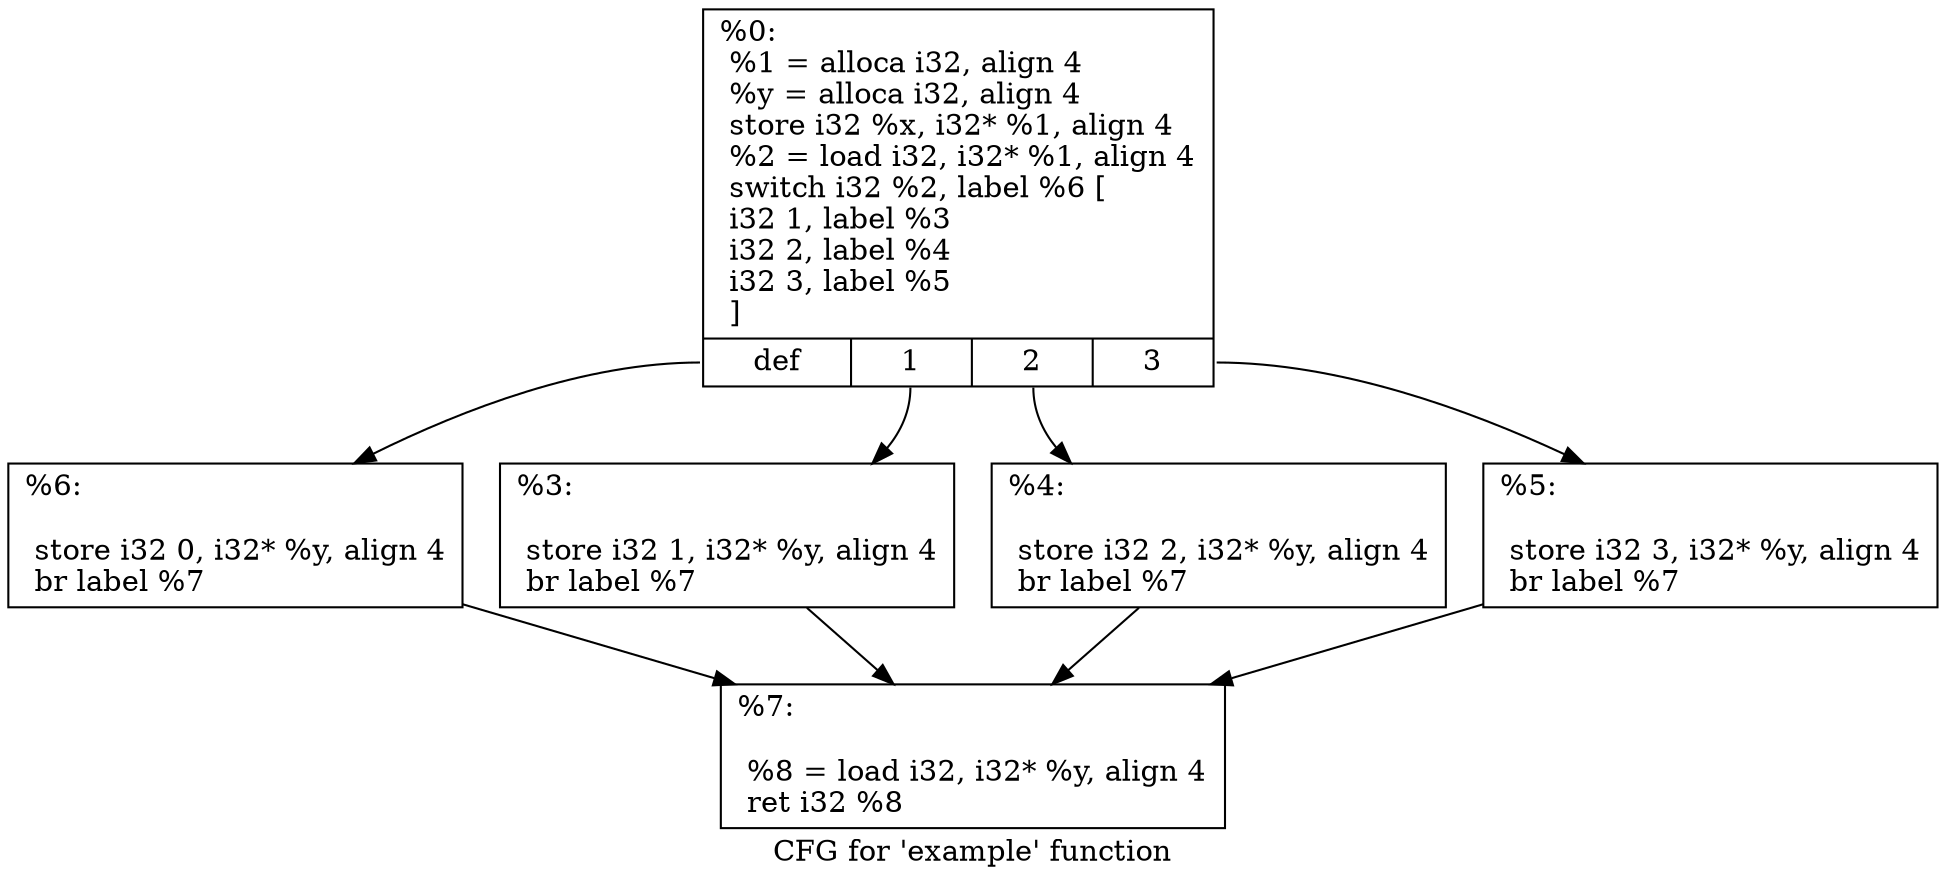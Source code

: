 digraph "CFG for 'example' function" {
	label="CFG for 'example' function";

	Node0x1bc8ac0 [shape=record,label="{%0:\l  %1 = alloca i32, align 4\l  %y = alloca i32, align 4\l  store i32 %x, i32* %1, align 4\l  %2 = load i32, i32* %1, align 4\l  switch i32 %2, label %6 [\l    i32 1, label %3\l    i32 2, label %4\l    i32 3, label %5\l  ]\l|{<s0>def|<s1>1|<s2>2|<s3>3}}"];
	Node0x1bc8ac0:s0 -> Node0x1bc9350;
	Node0x1bc8ac0:s1 -> Node0x1bc93e0;
	Node0x1bc8ac0:s2 -> Node0x1bc94b0;
	Node0x1bc8ac0:s3 -> Node0x1bc9580;
	Node0x1bc93e0 [shape=record,label="{%3:\l\l  store i32 1, i32* %y, align 4\l  br label %7\l}"];
	Node0x1bc93e0 -> Node0x1bc97c0;
	Node0x1bc94b0 [shape=record,label="{%4:\l\l  store i32 2, i32* %y, align 4\l  br label %7\l}"];
	Node0x1bc94b0 -> Node0x1bc97c0;
	Node0x1bc9580 [shape=record,label="{%5:\l\l  store i32 3, i32* %y, align 4\l  br label %7\l}"];
	Node0x1bc9580 -> Node0x1bc97c0;
	Node0x1bc9350 [shape=record,label="{%6:\l\l  store i32 0, i32* %y, align 4\l  br label %7\l}"];
	Node0x1bc9350 -> Node0x1bc97c0;
	Node0x1bc97c0 [shape=record,label="{%7:\l\l  %8 = load i32, i32* %y, align 4\l  ret i32 %8\l}"];
}
